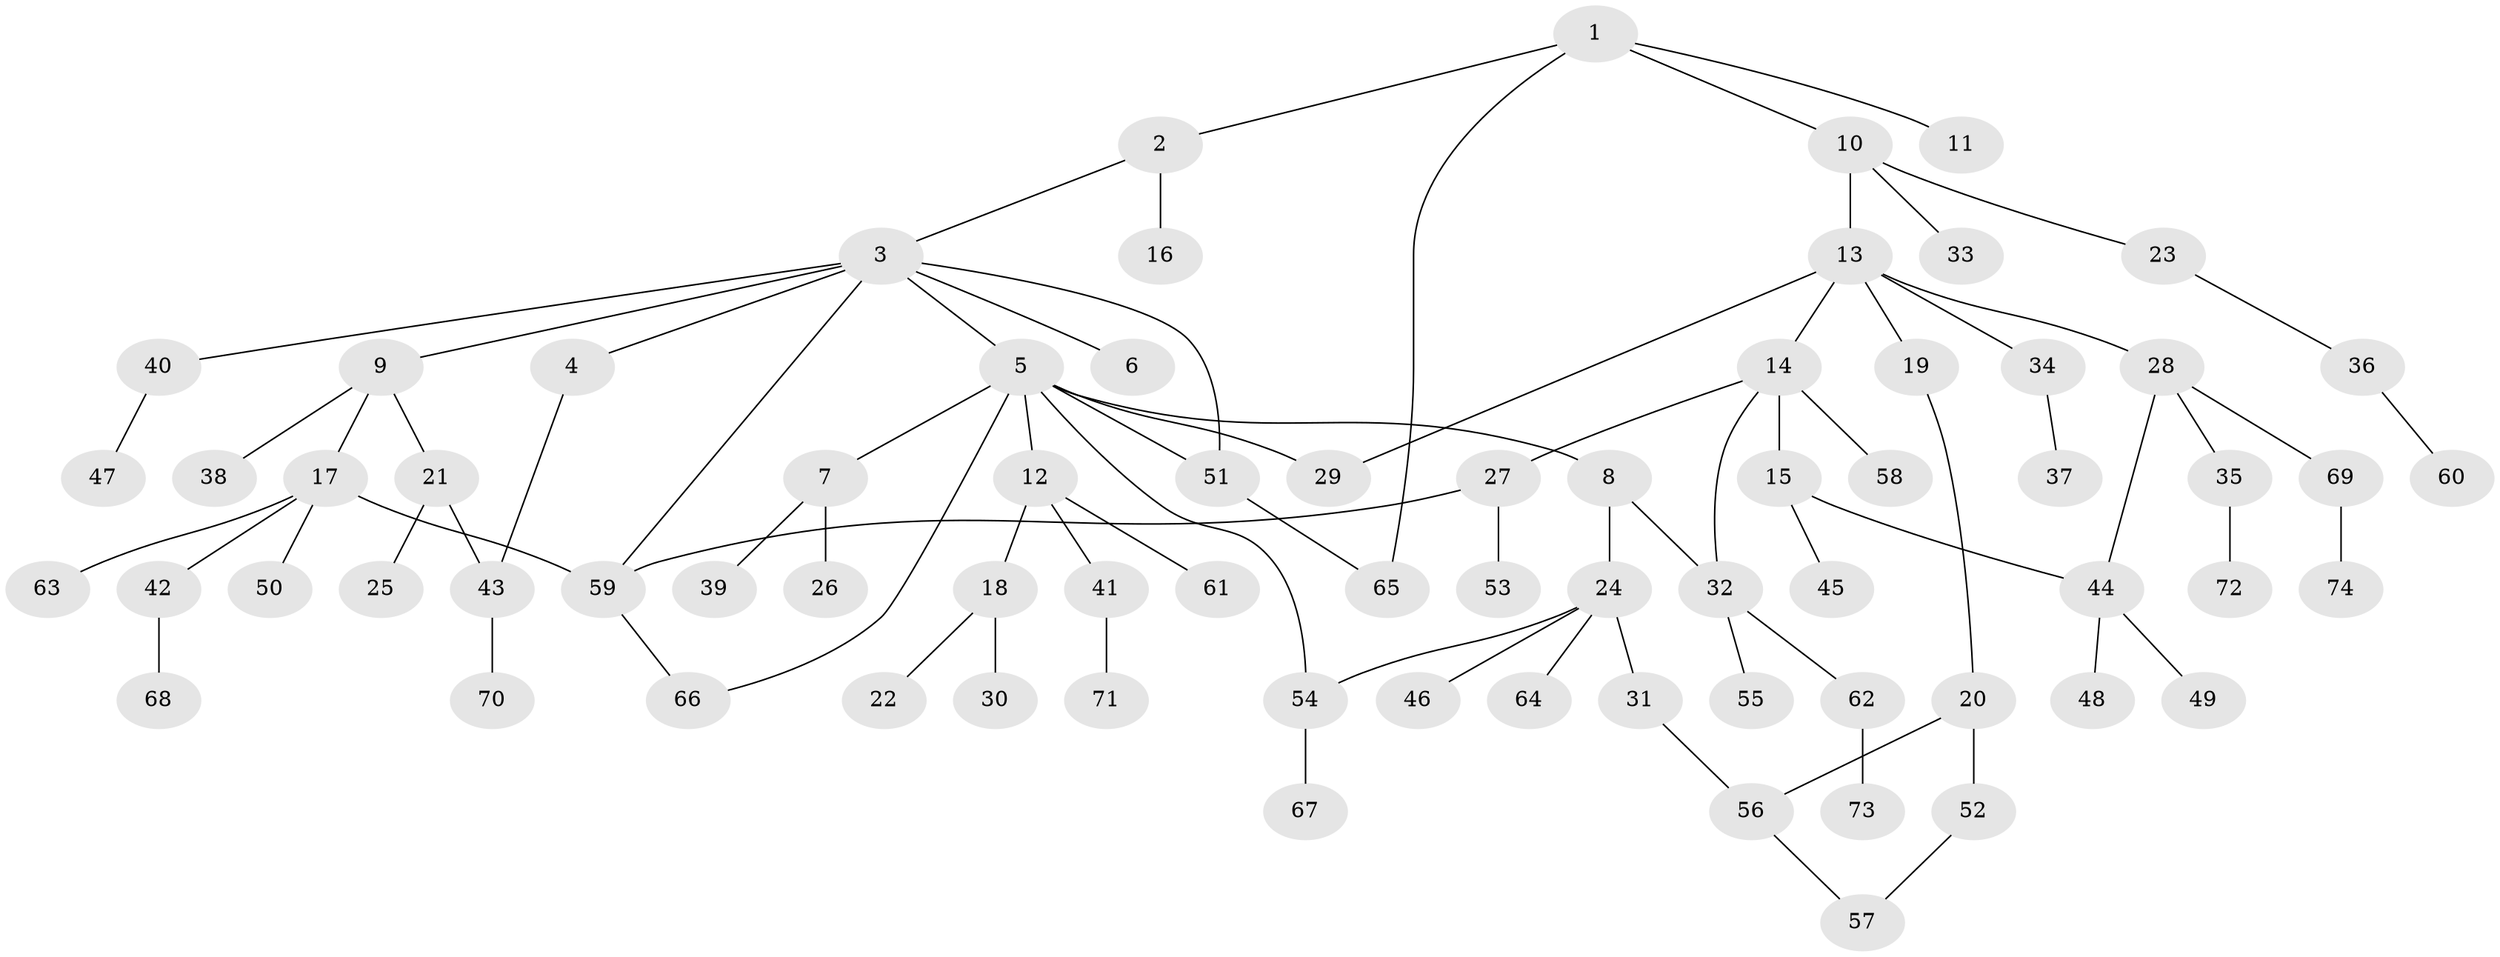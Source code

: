 // Generated by graph-tools (version 1.1) at 2025/10/02/27/25 16:10:55]
// undirected, 74 vertices, 85 edges
graph export_dot {
graph [start="1"]
  node [color=gray90,style=filled];
  1;
  2;
  3;
  4;
  5;
  6;
  7;
  8;
  9;
  10;
  11;
  12;
  13;
  14;
  15;
  16;
  17;
  18;
  19;
  20;
  21;
  22;
  23;
  24;
  25;
  26;
  27;
  28;
  29;
  30;
  31;
  32;
  33;
  34;
  35;
  36;
  37;
  38;
  39;
  40;
  41;
  42;
  43;
  44;
  45;
  46;
  47;
  48;
  49;
  50;
  51;
  52;
  53;
  54;
  55;
  56;
  57;
  58;
  59;
  60;
  61;
  62;
  63;
  64;
  65;
  66;
  67;
  68;
  69;
  70;
  71;
  72;
  73;
  74;
  1 -- 2;
  1 -- 10;
  1 -- 11;
  1 -- 65;
  2 -- 3;
  2 -- 16;
  3 -- 4;
  3 -- 5;
  3 -- 6;
  3 -- 9;
  3 -- 40;
  3 -- 51;
  3 -- 59;
  4 -- 43;
  5 -- 7;
  5 -- 8;
  5 -- 12;
  5 -- 51;
  5 -- 54;
  5 -- 66;
  5 -- 29;
  7 -- 26;
  7 -- 39;
  8 -- 24;
  8 -- 32;
  9 -- 17;
  9 -- 21;
  9 -- 38;
  10 -- 13;
  10 -- 23;
  10 -- 33;
  12 -- 18;
  12 -- 41;
  12 -- 61;
  13 -- 14;
  13 -- 19;
  13 -- 28;
  13 -- 29;
  13 -- 34;
  14 -- 15;
  14 -- 27;
  14 -- 32;
  14 -- 58;
  15 -- 44;
  15 -- 45;
  17 -- 42;
  17 -- 50;
  17 -- 63;
  17 -- 59;
  18 -- 22;
  18 -- 30;
  19 -- 20;
  20 -- 52;
  20 -- 56;
  21 -- 25;
  21 -- 43;
  23 -- 36;
  24 -- 31;
  24 -- 46;
  24 -- 64;
  24 -- 54;
  27 -- 53;
  27 -- 59;
  28 -- 35;
  28 -- 69;
  28 -- 44;
  31 -- 56;
  32 -- 55;
  32 -- 62;
  34 -- 37;
  35 -- 72;
  36 -- 60;
  40 -- 47;
  41 -- 71;
  42 -- 68;
  43 -- 70;
  44 -- 48;
  44 -- 49;
  51 -- 65;
  52 -- 57;
  54 -- 67;
  56 -- 57;
  59 -- 66;
  62 -- 73;
  69 -- 74;
}
